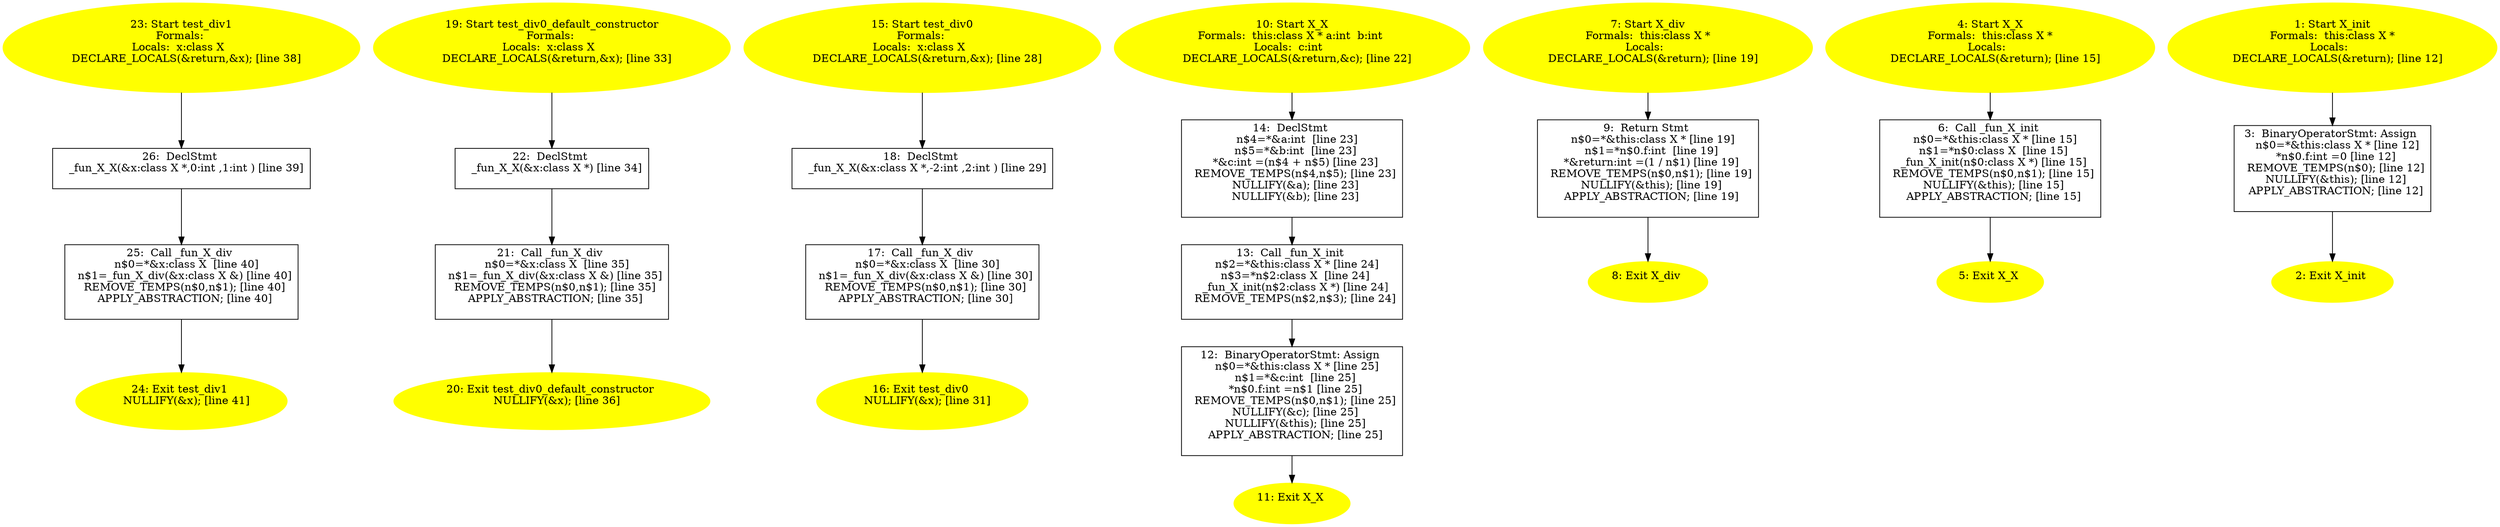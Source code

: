 /* @generated */
digraph iCFG {
26 [label="26:  DeclStmt \n   _fun_X_X(&x:class X *,0:int ,1:int ) [line 39]\n " shape="box"]
	

	 26 -> 25 ;
25 [label="25:  Call _fun_X_div \n   n$0=*&x:class X  [line 40]\n  n$1=_fun_X_div(&x:class X &) [line 40]\n  REMOVE_TEMPS(n$0,n$1); [line 40]\n  APPLY_ABSTRACTION; [line 40]\n " shape="box"]
	

	 25 -> 24 ;
24 [label="24: Exit test_div1 \n   NULLIFY(&x); [line 41]\n " color=yellow style=filled]
	

23 [label="23: Start test_div1\nFormals: \nLocals:  x:class X  \n   DECLARE_LOCALS(&return,&x); [line 38]\n " color=yellow style=filled]
	

	 23 -> 26 ;
22 [label="22:  DeclStmt \n   _fun_X_X(&x:class X *) [line 34]\n " shape="box"]
	

	 22 -> 21 ;
21 [label="21:  Call _fun_X_div \n   n$0=*&x:class X  [line 35]\n  n$1=_fun_X_div(&x:class X &) [line 35]\n  REMOVE_TEMPS(n$0,n$1); [line 35]\n  APPLY_ABSTRACTION; [line 35]\n " shape="box"]
	

	 21 -> 20 ;
20 [label="20: Exit test_div0_default_constructor \n   NULLIFY(&x); [line 36]\n " color=yellow style=filled]
	

19 [label="19: Start test_div0_default_constructor\nFormals: \nLocals:  x:class X  \n   DECLARE_LOCALS(&return,&x); [line 33]\n " color=yellow style=filled]
	

	 19 -> 22 ;
18 [label="18:  DeclStmt \n   _fun_X_X(&x:class X *,-2:int ,2:int ) [line 29]\n " shape="box"]
	

	 18 -> 17 ;
17 [label="17:  Call _fun_X_div \n   n$0=*&x:class X  [line 30]\n  n$1=_fun_X_div(&x:class X &) [line 30]\n  REMOVE_TEMPS(n$0,n$1); [line 30]\n  APPLY_ABSTRACTION; [line 30]\n " shape="box"]
	

	 17 -> 16 ;
16 [label="16: Exit test_div0 \n   NULLIFY(&x); [line 31]\n " color=yellow style=filled]
	

15 [label="15: Start test_div0\nFormals: \nLocals:  x:class X  \n   DECLARE_LOCALS(&return,&x); [line 28]\n " color=yellow style=filled]
	

	 15 -> 18 ;
14 [label="14:  DeclStmt \n   n$4=*&a:int  [line 23]\n  n$5=*&b:int  [line 23]\n  *&c:int =(n$4 + n$5) [line 23]\n  REMOVE_TEMPS(n$4,n$5); [line 23]\n  NULLIFY(&a); [line 23]\n  NULLIFY(&b); [line 23]\n " shape="box"]
	

	 14 -> 13 ;
13 [label="13:  Call _fun_X_init \n   n$2=*&this:class X * [line 24]\n  n$3=*n$2:class X  [line 24]\n  _fun_X_init(n$2:class X *) [line 24]\n  REMOVE_TEMPS(n$2,n$3); [line 24]\n " shape="box"]
	

	 13 -> 12 ;
12 [label="12:  BinaryOperatorStmt: Assign \n   n$0=*&this:class X * [line 25]\n  n$1=*&c:int  [line 25]\n  *n$0.f:int =n$1 [line 25]\n  REMOVE_TEMPS(n$0,n$1); [line 25]\n  NULLIFY(&c); [line 25]\n  NULLIFY(&this); [line 25]\n  APPLY_ABSTRACTION; [line 25]\n " shape="box"]
	

	 12 -> 11 ;
11 [label="11: Exit X_X \n  " color=yellow style=filled]
	

10 [label="10: Start X_X\nFormals:  this:class X * a:int  b:int \nLocals:  c:int  \n   DECLARE_LOCALS(&return,&c); [line 22]\n " color=yellow style=filled]
	

	 10 -> 14 ;
9 [label="9:  Return Stmt \n   n$0=*&this:class X * [line 19]\n  n$1=*n$0.f:int  [line 19]\n  *&return:int =(1 / n$1) [line 19]\n  REMOVE_TEMPS(n$0,n$1); [line 19]\n  NULLIFY(&this); [line 19]\n  APPLY_ABSTRACTION; [line 19]\n " shape="box"]
	

	 9 -> 8 ;
8 [label="8: Exit X_div \n  " color=yellow style=filled]
	

7 [label="7: Start X_div\nFormals:  this:class X *\nLocals:  \n   DECLARE_LOCALS(&return); [line 19]\n " color=yellow style=filled]
	

	 7 -> 9 ;
6 [label="6:  Call _fun_X_init \n   n$0=*&this:class X * [line 15]\n  n$1=*n$0:class X  [line 15]\n  _fun_X_init(n$0:class X *) [line 15]\n  REMOVE_TEMPS(n$0,n$1); [line 15]\n  NULLIFY(&this); [line 15]\n  APPLY_ABSTRACTION; [line 15]\n " shape="box"]
	

	 6 -> 5 ;
5 [label="5: Exit X_X \n  " color=yellow style=filled]
	

4 [label="4: Start X_X\nFormals:  this:class X *\nLocals:  \n   DECLARE_LOCALS(&return); [line 15]\n " color=yellow style=filled]
	

	 4 -> 6 ;
3 [label="3:  BinaryOperatorStmt: Assign \n   n$0=*&this:class X * [line 12]\n  *n$0.f:int =0 [line 12]\n  REMOVE_TEMPS(n$0); [line 12]\n  NULLIFY(&this); [line 12]\n  APPLY_ABSTRACTION; [line 12]\n " shape="box"]
	

	 3 -> 2 ;
2 [label="2: Exit X_init \n  " color=yellow style=filled]
	

1 [label="1: Start X_init\nFormals:  this:class X *\nLocals:  \n   DECLARE_LOCALS(&return); [line 12]\n " color=yellow style=filled]
	

	 1 -> 3 ;
}
